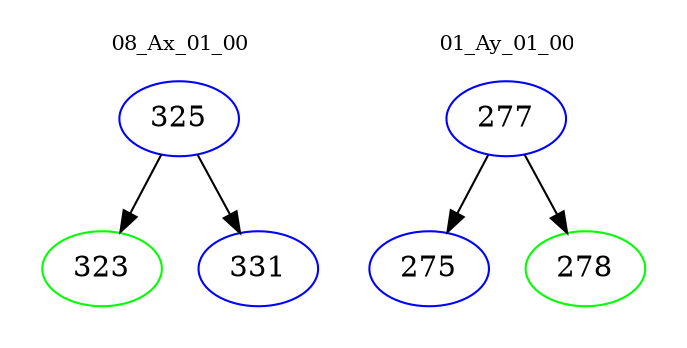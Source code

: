 digraph{
subgraph cluster_0 {
color = white
label = "08_Ax_01_00";
fontsize=10;
T0_325 [label="325", color="blue"]
T0_325 -> T0_323 [color="black"]
T0_323 [label="323", color="green"]
T0_325 -> T0_331 [color="black"]
T0_331 [label="331", color="blue"]
}
subgraph cluster_1 {
color = white
label = "01_Ay_01_00";
fontsize=10;
T1_277 [label="277", color="blue"]
T1_277 -> T1_275 [color="black"]
T1_275 [label="275", color="blue"]
T1_277 -> T1_278 [color="black"]
T1_278 [label="278", color="green"]
}
}
